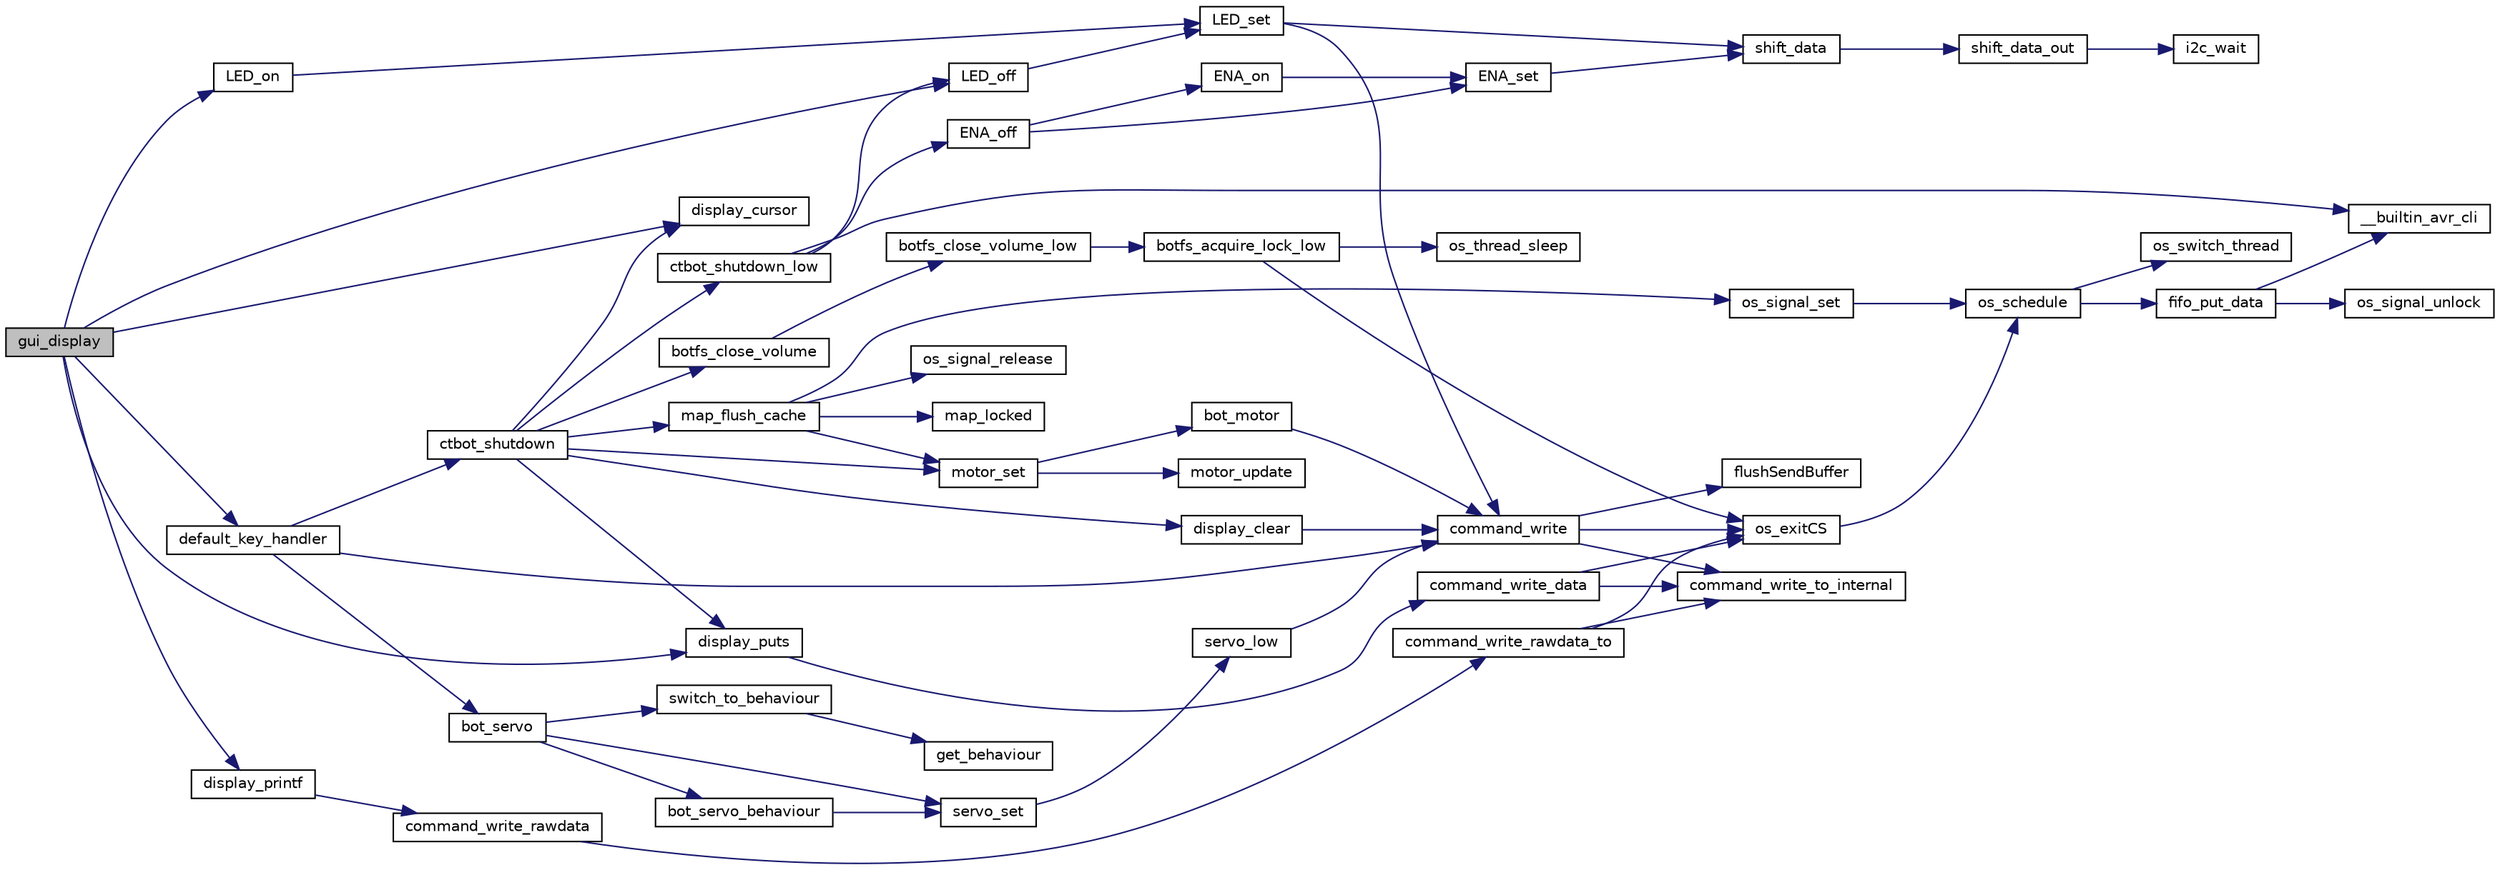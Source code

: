 digraph G
{
  edge [fontname="Helvetica",fontsize="10",labelfontname="Helvetica",labelfontsize="10"];
  node [fontname="Helvetica",fontsize="10",shape=record];
  rankdir="LR";
  Node1 [label="gui_display",height=0.2,width=0.4,color="black", fillcolor="grey75", style="filled" fontcolor="black"];
  Node1 -> Node2 [color="midnightblue",fontsize="10",style="solid",fontname="Helvetica"];
  Node2 [label="LED_on",height=0.2,width=0.4,color="black", fillcolor="white", style="filled",URL="$led_8h.html#a447c990bb9e81e6e533f0ba69f97b1e9"];
  Node2 -> Node3 [color="midnightblue",fontsize="10",style="solid",fontname="Helvetica"];
  Node3 [label="LED_set",height=0.2,width=0.4,color="black", fillcolor="white", style="filled",URL="$led_8h.html#a52d9a8d54ed2830e388a0e86cfb8b574"];
  Node3 -> Node4 [color="midnightblue",fontsize="10",style="solid",fontname="Helvetica"];
  Node4 [label="shift_data",height=0.2,width=0.4,color="black", fillcolor="white", style="filled",URL="$shift_8h.html#a25a35c892ca8dfa80dd21d3b1e9b4d7d"];
  Node4 -> Node5 [color="midnightblue",fontsize="10",style="solid",fontname="Helvetica"];
  Node5 [label="shift_data_out",height=0.2,width=0.4,color="black", fillcolor="white", style="filled",URL="$shift_8h.html#ae7047fe022d960b3fd2a4ad8e8f19998"];
  Node5 -> Node6 [color="midnightblue",fontsize="10",style="solid",fontname="Helvetica"];
  Node6 [label="i2c_wait",height=0.2,width=0.4,color="black", fillcolor="white", style="filled",URL="$i2c_8h.html#a8d0292580689dd8b7e0b441cf0e6c383"];
  Node3 -> Node7 [color="midnightblue",fontsize="10",style="solid",fontname="Helvetica"];
  Node7 [label="command_write",height=0.2,width=0.4,color="black", fillcolor="white", style="filled",URL="$command_8c.html#a419b75ed34551408822d9caee3cd5206"];
  Node7 -> Node8 [color="midnightblue",fontsize="10",style="solid",fontname="Helvetica"];
  Node8 [label="command_write_to_internal",height=0.2,width=0.4,color="black", fillcolor="white", style="filled",URL="$command_8c.html#a428cf92e37fc9bbc0ffc48912c3022ac"];
  Node7 -> Node9 [color="midnightblue",fontsize="10",style="solid",fontname="Helvetica"];
  Node9 [label="flushSendBuffer",height=0.2,width=0.4,color="black", fillcolor="white", style="filled",URL="$tcp_8h.html#aae71e1682727310afab282923a80c968"];
  Node7 -> Node10 [color="midnightblue",fontsize="10",style="solid",fontname="Helvetica"];
  Node10 [label="os_exitCS",height=0.2,width=0.4,color="black", fillcolor="white", style="filled",URL="$os__thread_8h.html#a146cd9b383b02d8e5424e2de5bfdf7e1"];
  Node10 -> Node11 [color="midnightblue",fontsize="10",style="solid",fontname="Helvetica"];
  Node11 [label="os_schedule",height=0.2,width=0.4,color="black", fillcolor="white", style="filled",URL="$os__scheduler_8h.html#aaf0ea29568109bcdfb1d527f223accad"];
  Node11 -> Node12 [color="midnightblue",fontsize="10",style="solid",fontname="Helvetica"];
  Node12 [label="fifo_put_data",height=0.2,width=0.4,color="black", fillcolor="white", style="filled",URL="$fifo_8c.html#a7b3f9ad457273c9717bff49113c84250"];
  Node12 -> Node13 [color="midnightblue",fontsize="10",style="solid",fontname="Helvetica"];
  Node13 [label="__builtin_avr_cli",height=0.2,width=0.4,color="black", fillcolor="white", style="filled",URL="$builtins_8h.html#a41590bd57be6a89c1b9bcafe523207f2",tooltip="Disables all interrupts by clearing the global interrupt mask."];
  Node12 -> Node14 [color="midnightblue",fontsize="10",style="solid",fontname="Helvetica"];
  Node14 [label="os_signal_unlock",height=0.2,width=0.4,color="black", fillcolor="white", style="filled",URL="$os__thread__pc_8c.html#aa0b166109be9754de9b8b863b8d197c7"];
  Node11 -> Node15 [color="midnightblue",fontsize="10",style="solid",fontname="Helvetica"];
  Node15 [label="os_switch_thread",height=0.2,width=0.4,color="black", fillcolor="white", style="filled",URL="$os__thread_8h.html#afa82438e9832609bc5ffbddad166e1b7"];
  Node1 -> Node16 [color="midnightblue",fontsize="10",style="solid",fontname="Helvetica"];
  Node16 [label="display_cursor",height=0.2,width=0.4,color="black", fillcolor="white", style="filled",URL="$display_8h.html#ad5109335e4419b07f4d9f73db290f2eb"];
  Node1 -> Node17 [color="midnightblue",fontsize="10",style="solid",fontname="Helvetica"];
  Node17 [label="display_printf",height=0.2,width=0.4,color="black", fillcolor="white", style="filled",URL="$display_8h.html#a3b34665813cc31ce81d141e4f67162d2"];
  Node17 -> Node18 [color="midnightblue",fontsize="10",style="solid",fontname="Helvetica"];
  Node18 [label="command_write_rawdata",height=0.2,width=0.4,color="black", fillcolor="white", style="filled",URL="$command_8c.html#a1497433f9f7384b363203b7bfd3bfe28"];
  Node18 -> Node19 [color="midnightblue",fontsize="10",style="solid",fontname="Helvetica"];
  Node19 [label="command_write_rawdata_to",height=0.2,width=0.4,color="black", fillcolor="white", style="filled",URL="$command_8c.html#ad1ce17d9fe0aaf21a33d52de4e10af0f"];
  Node19 -> Node8 [color="midnightblue",fontsize="10",style="solid",fontname="Helvetica"];
  Node19 -> Node10 [color="midnightblue",fontsize="10",style="solid",fontname="Helvetica"];
  Node1 -> Node20 [color="midnightblue",fontsize="10",style="solid",fontname="Helvetica"];
  Node20 [label="display_puts",height=0.2,width=0.4,color="black", fillcolor="white", style="filled",URL="$display_8h.html#ac5ba4c9512c407150e76ef8b97910271"];
  Node20 -> Node21 [color="midnightblue",fontsize="10",style="solid",fontname="Helvetica"];
  Node21 [label="command_write_data",height=0.2,width=0.4,color="black", fillcolor="white", style="filled",URL="$command_8c.html#aef266284aebb772b9592228ed9019469"];
  Node21 -> Node8 [color="midnightblue",fontsize="10",style="solid",fontname="Helvetica"];
  Node21 -> Node10 [color="midnightblue",fontsize="10",style="solid",fontname="Helvetica"];
  Node1 -> Node22 [color="midnightblue",fontsize="10",style="solid",fontname="Helvetica"];
  Node22 [label="default_key_handler",height=0.2,width=0.4,color="black", fillcolor="white", style="filled",URL="$rc5_8c.html#a461762b786d6c5a08edd33b6c772e8bf"];
  Node22 -> Node7 [color="midnightblue",fontsize="10",style="solid",fontname="Helvetica"];
  Node22 -> Node23 [color="midnightblue",fontsize="10",style="solid",fontname="Helvetica"];
  Node23 [label="ctbot_shutdown",height=0.2,width=0.4,color="black", fillcolor="white", style="filled",URL="$botcontrol_8c.html#a4a9dbbb1ed8909570afc5eb7afce42b4",tooltip="Faehrt den Bot sauber herunter."];
  Node23 -> Node24 [color="midnightblue",fontsize="10",style="solid",fontname="Helvetica"];
  Node24 [label="motor_set",height=0.2,width=0.4,color="black", fillcolor="white", style="filled",URL="$motor_8c.html#a7d55b2e4a37c91e150513b2c87577750",tooltip="Direkter Zugriff auf den Motor."];
  Node24 -> Node25 [color="midnightblue",fontsize="10",style="solid",fontname="Helvetica"];
  Node25 [label="motor_update",height=0.2,width=0.4,color="black", fillcolor="white", style="filled",URL="$motor-low_8h.html#af288dee5f55b67d9eaf1d6e180bfd121"];
  Node24 -> Node26 [color="midnightblue",fontsize="10",style="solid",fontname="Helvetica"];
  Node26 [label="bot_motor",height=0.2,width=0.4,color="black", fillcolor="white", style="filled",URL="$motor-low_8h.html#a51396f3f8b7c919099a65c94cd95f34f"];
  Node26 -> Node7 [color="midnightblue",fontsize="10",style="solid",fontname="Helvetica"];
  Node23 -> Node27 [color="midnightblue",fontsize="10",style="solid",fontname="Helvetica"];
  Node27 [label="map_flush_cache",height=0.2,width=0.4,color="black", fillcolor="white", style="filled",URL="$map_8c.html#a5c151bce0e665ee98fac1465d692fef0"];
  Node27 -> Node28 [color="midnightblue",fontsize="10",style="solid",fontname="Helvetica"];
  Node28 [label="map_locked",height=0.2,width=0.4,color="black", fillcolor="white", style="filled",URL="$map_8c.html#aee723500f07bef9ecc88712b8deb792a"];
  Node27 -> Node24 [color="midnightblue",fontsize="10",style="solid",fontname="Helvetica"];
  Node27 -> Node29 [color="midnightblue",fontsize="10",style="solid",fontname="Helvetica"];
  Node29 [label="os_signal_set",height=0.2,width=0.4,color="black", fillcolor="white", style="filled",URL="$os__thread_8h.html#aa62b6d29ae00ff288fd8969807a62b06"];
  Node29 -> Node11 [color="midnightblue",fontsize="10",style="solid",fontname="Helvetica"];
  Node27 -> Node30 [color="midnightblue",fontsize="10",style="solid",fontname="Helvetica"];
  Node30 [label="os_signal_release",height=0.2,width=0.4,color="black", fillcolor="white", style="filled",URL="$os__thread__pc_8c.html#a6fad7ee5233ef39834eb7afc437b0105"];
  Node23 -> Node31 [color="midnightblue",fontsize="10",style="solid",fontname="Helvetica"];
  Node31 [label="botfs_close_volume",height=0.2,width=0.4,color="black", fillcolor="white", style="filled",URL="$botfs_8c.html#a186480cb74d92ebd01adbd2e2535a631",tooltip="Beendet BotFS sauber."];
  Node31 -> Node32 [color="midnightblue",fontsize="10",style="solid",fontname="Helvetica"];
  Node32 [label="botfs_close_volume_low",height=0.2,width=0.4,color="black", fillcolor="white", style="filled",URL="$botfs-low_8h.html#acdfb3639408d19fe95a0e45020373371",tooltip="Schliesst das BotFS-Volume (beendet BotFS sauber)"];
  Node32 -> Node33 [color="midnightblue",fontsize="10",style="solid",fontname="Helvetica"];
  Node33 [label="botfs_acquire_lock_low",height=0.2,width=0.4,color="black", fillcolor="white", style="filled",URL="$botfs-low_8h.html#aed0ed8d94dc7c058a4cb0ae26d0f59ff",tooltip="Wartet, bis ein Mutex verfuegbar ist und sperrt es dann."];
  Node33 -> Node10 [color="midnightblue",fontsize="10",style="solid",fontname="Helvetica"];
  Node33 -> Node34 [color="midnightblue",fontsize="10",style="solid",fontname="Helvetica"];
  Node34 [label="os_thread_sleep",height=0.2,width=0.4,color="black", fillcolor="white", style="filled",URL="$os__thread__pc_8c.html#a3170fdf75fff4e971354e78a625b5afd"];
  Node23 -> Node35 [color="midnightblue",fontsize="10",style="solid",fontname="Helvetica"];
  Node35 [label="display_clear",height=0.2,width=0.4,color="black", fillcolor="white", style="filled",URL="$display_8h.html#a336e8b1e4fcf1785ec84e0eed492c418",tooltip="Loescht das ganze Display."];
  Node35 -> Node7 [color="midnightblue",fontsize="10",style="solid",fontname="Helvetica"];
  Node23 -> Node16 [color="midnightblue",fontsize="10",style="solid",fontname="Helvetica"];
  Node23 -> Node20 [color="midnightblue",fontsize="10",style="solid",fontname="Helvetica"];
  Node23 -> Node36 [color="midnightblue",fontsize="10",style="solid",fontname="Helvetica"];
  Node36 [label="ctbot_shutdown_low",height=0.2,width=0.4,color="black", fillcolor="white", style="filled",URL="$init_8h.html#a803271a98fc0cdc3654f4875407f8508",tooltip="Faehrt den low-level Code des Bots sauber herunter."];
  Node36 -> Node13 [color="midnightblue",fontsize="10",style="solid",fontname="Helvetica"];
  Node36 -> Node37 [color="midnightblue",fontsize="10",style="solid",fontname="Helvetica"];
  Node37 [label="LED_off",height=0.2,width=0.4,color="black", fillcolor="white", style="filled",URL="$led_8h.html#abd7b28be86683943e4f3cea44ec0de76"];
  Node37 -> Node3 [color="midnightblue",fontsize="10",style="solid",fontname="Helvetica"];
  Node36 -> Node38 [color="midnightblue",fontsize="10",style="solid",fontname="Helvetica"];
  Node38 [label="ENA_off",height=0.2,width=0.4,color="black", fillcolor="white", style="filled",URL="$ena_8h.html#ac992908542eebed9776522f8eafc0ff9"];
  Node38 -> Node39 [color="midnightblue",fontsize="10",style="solid",fontname="Helvetica"];
  Node39 [label="ENA_set",height=0.2,width=0.4,color="black", fillcolor="white", style="filled",URL="$ena_8h.html#af27d8909f40028c91ab786d6d2bac0cb"];
  Node39 -> Node4 [color="midnightblue",fontsize="10",style="solid",fontname="Helvetica"];
  Node38 -> Node40 [color="midnightblue",fontsize="10",style="solid",fontname="Helvetica"];
  Node40 [label="ENA_on",height=0.2,width=0.4,color="black", fillcolor="white", style="filled",URL="$ena_8h.html#a51c24b2a246e1b3cbd3df73a7ac662ad"];
  Node40 -> Node39 [color="midnightblue",fontsize="10",style="solid",fontname="Helvetica"];
  Node22 -> Node41 [color="midnightblue",fontsize="10",style="solid",fontname="Helvetica"];
  Node41 [label="bot_servo",height=0.2,width=0.4,color="black", fillcolor="white", style="filled",URL="$behaviour__servo_8c.html#ab12411c90e13fc9e924d02212a7769c6"];
  Node41 -> Node42 [color="midnightblue",fontsize="10",style="solid",fontname="Helvetica"];
  Node42 [label="switch_to_behaviour",height=0.2,width=0.4,color="black", fillcolor="white", style="filled",URL="$bot-logic_8c.html#a123152ecfcd89545c2603cb3f2e873c9",tooltip="Ruft ein anderes Verhalten auf und merkt sich den Ruecksprung return_from_behaviour() kehrt dann spae..."];
  Node42 -> Node43 [color="midnightblue",fontsize="10",style="solid",fontname="Helvetica"];
  Node43 [label="get_behaviour",height=0.2,width=0.4,color="black", fillcolor="white", style="filled",URL="$bot-logic_8c.html#a11e7a95fd56f9703bd2bd9c61300df6c",tooltip="Liefert das Verhalten zurueck, welches durch function implementiert ist."];
  Node41 -> Node44 [color="midnightblue",fontsize="10",style="solid",fontname="Helvetica"];
  Node44 [label="bot_servo_behaviour",height=0.2,width=0.4,color="black", fillcolor="white", style="filled",URL="$behaviour__servo_8c.html#a981bb06031ccc0f1536ec6d194e60da3"];
  Node44 -> Node45 [color="midnightblue",fontsize="10",style="solid",fontname="Helvetica"];
  Node45 [label="servo_set",height=0.2,width=0.4,color="black", fillcolor="white", style="filled",URL="$motor_8c.html#a71bb8302cc262e57dfd2897d5fe6121e",tooltip="Stellt die Servos."];
  Node45 -> Node46 [color="midnightblue",fontsize="10",style="solid",fontname="Helvetica"];
  Node46 [label="servo_low",height=0.2,width=0.4,color="black", fillcolor="white", style="filled",URL="$motor-low_8h.html#a0de2d9390f32772c86a439f63e65d78c",tooltip="Stellt die Servos."];
  Node46 -> Node7 [color="midnightblue",fontsize="10",style="solid",fontname="Helvetica"];
  Node41 -> Node45 [color="midnightblue",fontsize="10",style="solid",fontname="Helvetica"];
  Node1 -> Node37 [color="midnightblue",fontsize="10",style="solid",fontname="Helvetica"];
}
